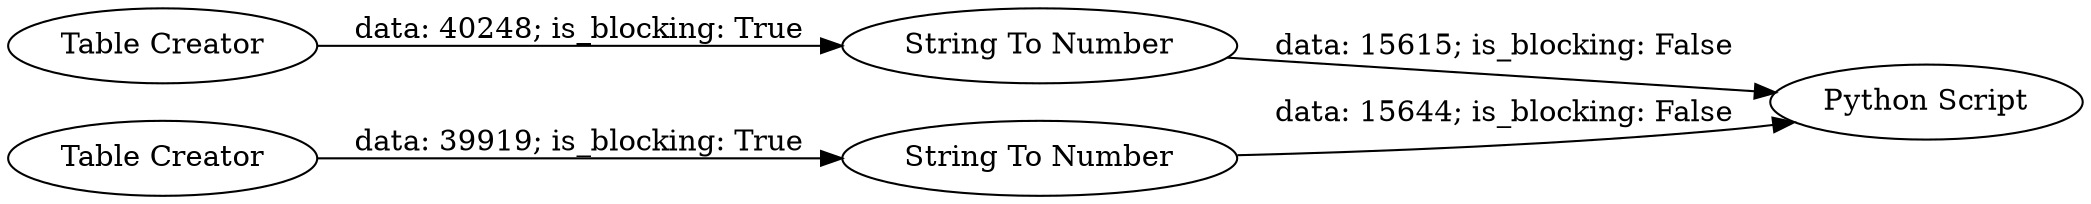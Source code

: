 digraph {
	"-5161689071995930769_70" [label="String To Number"]
	"-5161689071995930769_69" [label="String To Number"]
	"-5161689071995930769_29" [label="Table Creator"]
	"-5161689071995930769_28" [label="Table Creator"]
	"-5161689071995930769_68" [label="Python Script"]
	"-5161689071995930769_69" -> "-5161689071995930769_68" [label="data: 15615; is_blocking: False"]
	"-5161689071995930769_28" -> "-5161689071995930769_69" [label="data: 40248; is_blocking: True"]
	"-5161689071995930769_29" -> "-5161689071995930769_70" [label="data: 39919; is_blocking: True"]
	"-5161689071995930769_70" -> "-5161689071995930769_68" [label="data: 15644; is_blocking: False"]
	rankdir=LR
}
